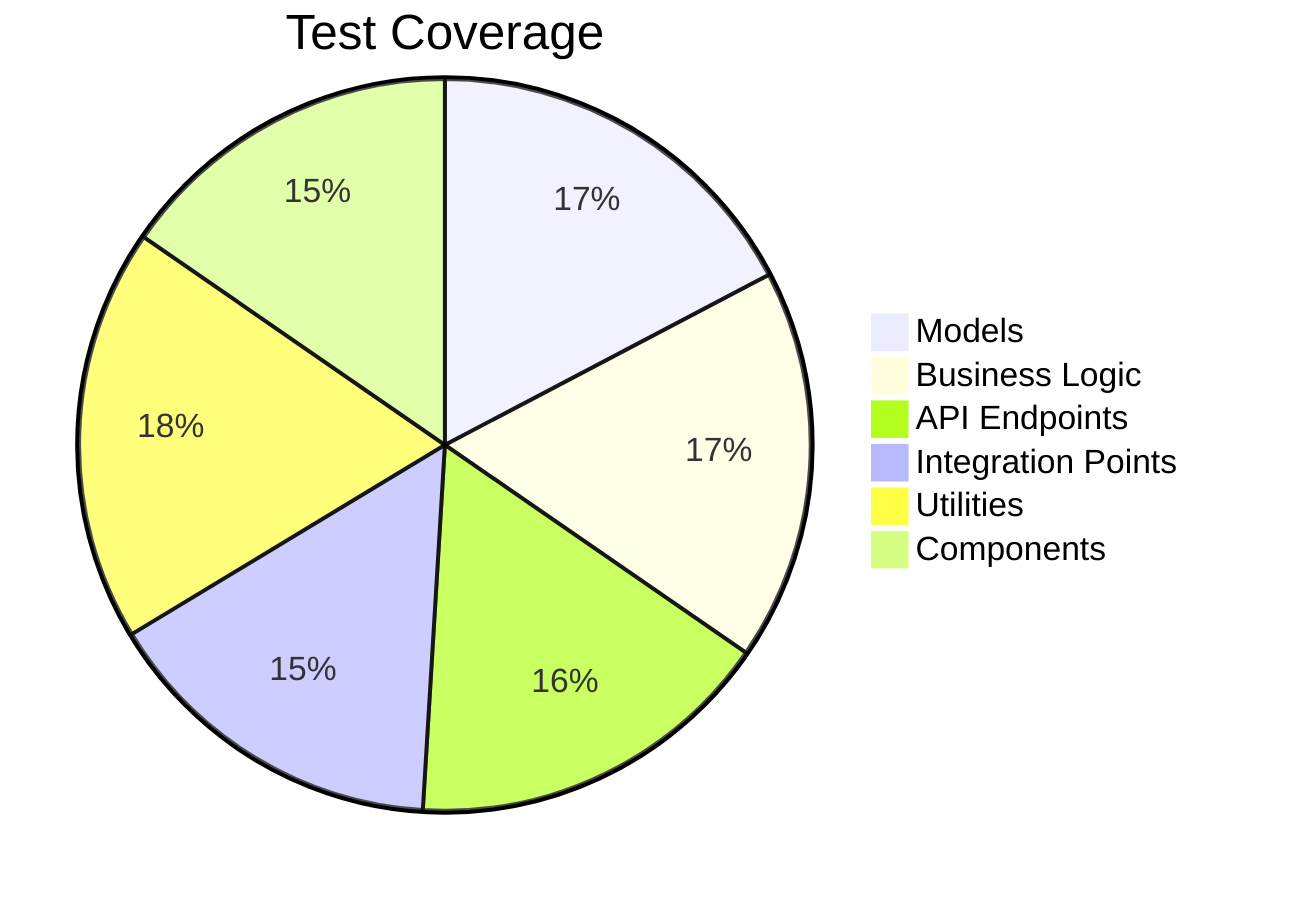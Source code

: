 pie title Test Coverage
    "Models": 90
    "Business Logic": 90
    "API Endpoints": 85
    "Integration Points": 80
    "Utilities": 95
    "Components": 80